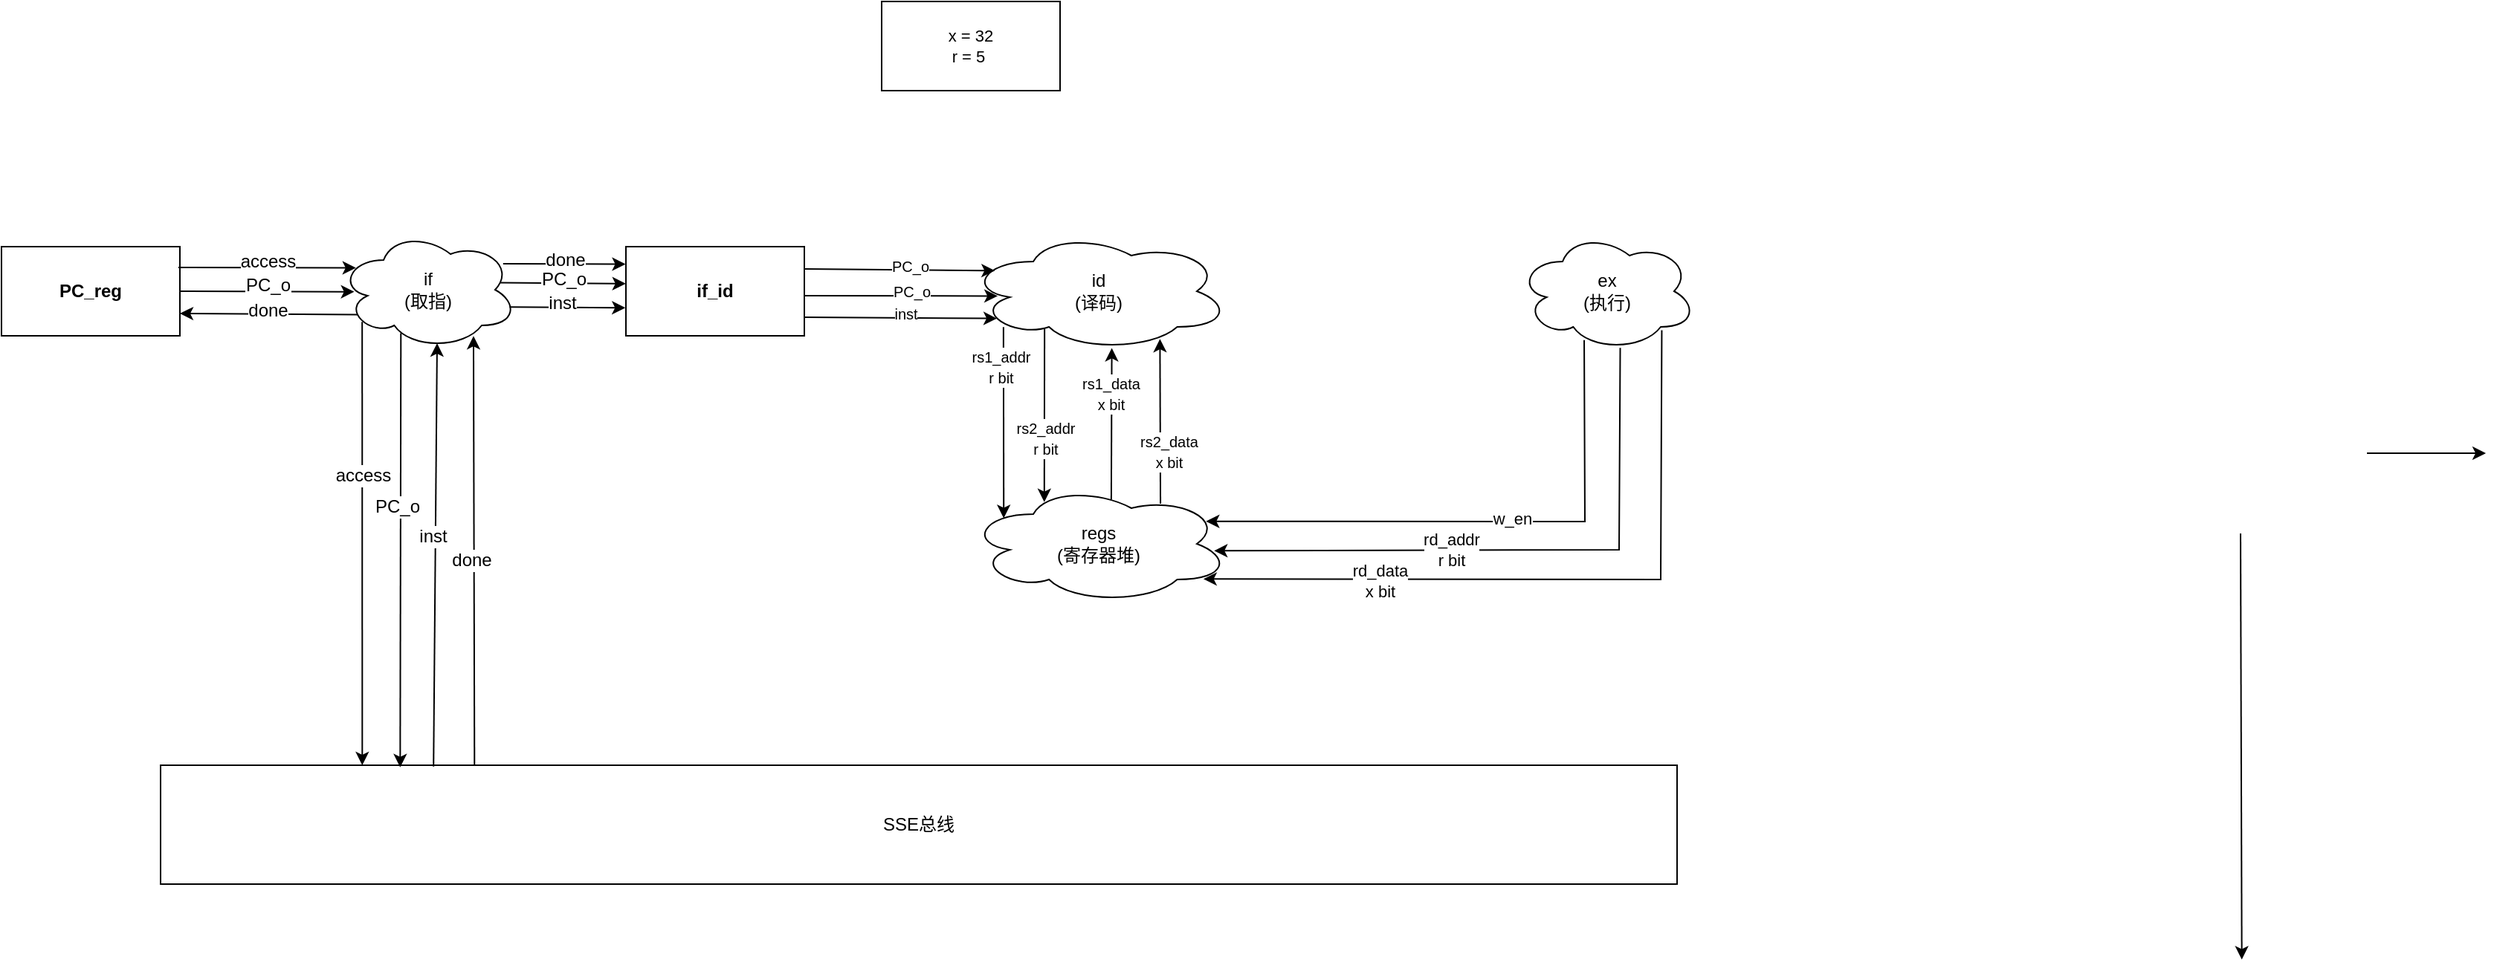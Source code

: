 <mxfile version="20.8.16" type="device"><diagram name="Page-1" id="Vu48weRd4er6bwuFKjnj"><mxGraphModel dx="1887" dy="992" grid="1" gridSize="1" guides="1" tooltips="1" connect="1" arrows="1" fold="1" page="1" pageScale="1" pageWidth="4681" pageHeight="3300" math="0" shadow="0"><root><mxCell id="0"/><mxCell id="1" parent="0"/><mxCell id="12xX0Paju7wquLxPcKd4-2" value="SSE总线" style="rounded=0;whiteSpace=wrap;html=1;" parent="1" vertex="1"><mxGeometry x="528" y="805" width="1020" height="80" as="geometry"/></mxCell><mxCell id="LO4XaE34HCVlO0pMyur--1" value="&lt;b&gt;PC_reg&lt;/b&gt;" style="rounded=0;whiteSpace=wrap;html=1;" parent="1" vertex="1"><mxGeometry x="421" y="456" width="120" height="60" as="geometry"/></mxCell><mxCell id="LO4XaE34HCVlO0pMyur--5" value="" style="endArrow=classic;html=1;rounded=0;entryX=0.91;entryY=0.311;entryDx=0;entryDy=0;fontFamily=Helvetica;exitX=0.371;exitY=0.911;exitDx=0;exitDy=0;entryPerimeter=0;exitPerimeter=0;" parent="1" source="LO4XaE34HCVlO0pMyur--17" target="LO4XaE34HCVlO0pMyur--15" edge="1"><mxGeometry width="50" height="50" relative="1" as="geometry"><mxPoint x="1486" y="530" as="sourcePoint"/><mxPoint x="1351.0" y="641" as="targetPoint"/><Array as="points"><mxPoint x="1486" y="641"/></Array></mxGeometry></mxCell><mxCell id="LO4XaE34HCVlO0pMyur--9" value="&lt;font style=&quot;font-size: 11px;&quot;&gt;w_en&lt;/font&gt;" style="edgeLabel;html=1;align=center;verticalAlign=middle;resizable=0;points=[];fontFamily=Helvetica;" parent="LO4XaE34HCVlO0pMyur--5" vertex="1" connectable="0"><mxGeometry x="-0.242" y="1" relative="1" as="geometry"><mxPoint x="-28" y="-3" as="offset"/></mxGeometry></mxCell><mxCell id="LO4XaE34HCVlO0pMyur--10" value="" style="endArrow=classic;html=1;rounded=0;fontFamily=Helvetica;exitX=0.573;exitY=0.976;exitDx=0;exitDy=0;exitPerimeter=0;entryX=0.941;entryY=0.558;entryDx=0;entryDy=0;entryPerimeter=0;" parent="1" source="LO4XaE34HCVlO0pMyur--17" target="LO4XaE34HCVlO0pMyur--15" edge="1"><mxGeometry width="50" height="50" relative="1" as="geometry"><mxPoint x="1509.28" y="530.18" as="sourcePoint"/><mxPoint x="1341" y="660" as="targetPoint"/><Array as="points"><mxPoint x="1509" y="660"/></Array></mxGeometry></mxCell><mxCell id="LO4XaE34HCVlO0pMyur--11" value="rd_addr&lt;br&gt;r bit" style="edgeLabel;html=1;align=center;verticalAlign=middle;resizable=0;points=[];fontFamily=Helvetica;" parent="LO4XaE34HCVlO0pMyur--10" vertex="1" connectable="0"><mxGeometry x="-0.242" y="1" relative="1" as="geometry"><mxPoint x="-95" y="-1" as="offset"/></mxGeometry></mxCell><mxCell id="LO4XaE34HCVlO0pMyur--12" value="" style="endArrow=classic;html=1;rounded=0;entryX=0.9;entryY=0.796;entryDx=0;entryDy=0;fontFamily=Helvetica;entryPerimeter=0;exitX=0.806;exitY=0.828;exitDx=0;exitDy=0;exitPerimeter=0;" parent="1" source="LO4XaE34HCVlO0pMyur--17" target="LO4XaE34HCVlO0pMyur--15" edge="1"><mxGeometry width="50" height="50" relative="1" as="geometry"><mxPoint x="1538.2" y="530.18" as="sourcePoint"/><mxPoint x="1350.04" y="679.28" as="targetPoint"/><Array as="points"><mxPoint x="1537" y="680"/></Array></mxGeometry></mxCell><mxCell id="LO4XaE34HCVlO0pMyur--13" value="rd_data&lt;br&gt;x bit" style="edgeLabel;html=1;align=center;verticalAlign=middle;resizable=0;points=[];fontFamily=Helvetica;" parent="LO4XaE34HCVlO0pMyur--12" vertex="1" connectable="0"><mxGeometry x="-0.242" y="1" relative="1" as="geometry"><mxPoint x="-177" as="offset"/></mxGeometry></mxCell><mxCell id="LO4XaE34HCVlO0pMyur--15" value="regs&lt;br&gt;(寄存器堆)" style="ellipse;shape=cloud;whiteSpace=wrap;html=1;fontFamily=Helvetica;" parent="1" vertex="1"><mxGeometry x="1071" y="616" width="176" height="80" as="geometry"/></mxCell><mxCell id="LO4XaE34HCVlO0pMyur--16" value="id&lt;br&gt;(译码)" style="ellipse;shape=cloud;whiteSpace=wrap;html=1;fontFamily=Helvetica;" parent="1" vertex="1"><mxGeometry x="1071" y="446" width="176" height="80" as="geometry"/></mxCell><mxCell id="LO4XaE34HCVlO0pMyur--17" value="ex&lt;br&gt;(执行)" style="ellipse;shape=cloud;whiteSpace=wrap;html=1;fontFamily=Helvetica;" parent="1" vertex="1"><mxGeometry x="1441" y="446" width="120" height="80" as="geometry"/></mxCell><mxCell id="LO4XaE34HCVlO0pMyur--22" value="" style="endArrow=classic;html=1;rounded=0;fontFamily=Helvetica;entryX=0.137;entryY=0.284;entryDx=0;entryDy=0;entryPerimeter=0;exitX=0.136;exitY=0.801;exitDx=0;exitDy=0;exitPerimeter=0;" parent="1" source="LO4XaE34HCVlO0pMyur--16" target="LO4XaE34HCVlO0pMyur--15" edge="1"><mxGeometry width="50" height="50" relative="1" as="geometry"><mxPoint x="1085" y="509" as="sourcePoint"/><mxPoint x="1085.48" y="639.68" as="targetPoint"/></mxGeometry></mxCell><mxCell id="LO4XaE34HCVlO0pMyur--23" value="&lt;font style=&quot;font-size: 10px;&quot;&gt;rs1_addr&lt;br&gt;r&amp;nbsp;bit&lt;br&gt;&lt;/font&gt;" style="edgeLabel;html=1;align=center;verticalAlign=middle;resizable=0;points=[];fontFamily=Helvetica;" parent="LO4XaE34HCVlO0pMyur--22" vertex="1" connectable="0"><mxGeometry x="-0.207" relative="1" as="geometry"><mxPoint x="-2" y="-24" as="offset"/></mxGeometry></mxCell><mxCell id="LO4XaE34HCVlO0pMyur--24" value="" style="endArrow=classic;html=1;rounded=0;fontFamily=Helvetica;exitX=0.293;exitY=0.818;exitDx=0;exitDy=0;exitPerimeter=0;entryX=0.292;entryY=0.148;entryDx=0;entryDy=0;entryPerimeter=0;" parent="1" source="LO4XaE34HCVlO0pMyur--16" target="LO4XaE34HCVlO0pMyur--15" edge="1"><mxGeometry width="50" height="50" relative="1" as="geometry"><mxPoint x="1103" y="526" as="sourcePoint"/><mxPoint x="1103" y="622" as="targetPoint"/></mxGeometry></mxCell><mxCell id="LO4XaE34HCVlO0pMyur--25" value="&lt;font size=&quot;1&quot; style=&quot;&quot;&gt;rs2_addr&lt;br&gt;r bit&lt;br&gt;&lt;/font&gt;" style="edgeLabel;html=1;align=center;verticalAlign=middle;resizable=0;points=[];fontFamily=Helvetica;" parent="LO4XaE34HCVlO0pMyur--24" vertex="1" connectable="0"><mxGeometry x="-0.207" relative="1" as="geometry"><mxPoint y="27" as="offset"/></mxGeometry></mxCell><mxCell id="LO4XaE34HCVlO0pMyur--26" value="" style="endArrow=classic;html=1;rounded=0;fontFamily=Helvetica;entryX=0.55;entryY=0.978;entryDx=0;entryDy=0;entryPerimeter=0;exitX=0.548;exitY=0.127;exitDx=0;exitDy=0;exitPerimeter=0;" parent="1" source="LO4XaE34HCVlO0pMyur--15" target="LO4XaE34HCVlO0pMyur--16" edge="1"><mxGeometry width="50" height="50" relative="1" as="geometry"><mxPoint x="1167" y="536" as="sourcePoint"/><mxPoint x="1167" y="616" as="targetPoint"/></mxGeometry></mxCell><mxCell id="LO4XaE34HCVlO0pMyur--27" value="&lt;font style=&quot;font-size: 10px;&quot;&gt;&lt;span style=&quot;&quot;&gt;rs1_data&lt;br&gt;x bit&lt;br&gt;&lt;/span&gt;&lt;/font&gt;" style="edgeLabel;html=1;align=center;verticalAlign=middle;resizable=0;points=[];fontFamily=Helvetica;" parent="LO4XaE34HCVlO0pMyur--26" vertex="1" connectable="0"><mxGeometry x="-0.207" relative="1" as="geometry"><mxPoint x="-1" y="-31" as="offset"/></mxGeometry></mxCell><mxCell id="LO4XaE34HCVlO0pMyur--28" value="" style="endArrow=classic;html=1;rounded=0;fontFamily=Helvetica;exitX=0.736;exitY=0.163;exitDx=0;exitDy=0;exitPerimeter=0;entryX=0.734;entryY=0.901;entryDx=0;entryDy=0;entryPerimeter=0;" parent="1" source="LO4XaE34HCVlO0pMyur--15" target="LO4XaE34HCVlO0pMyur--16" edge="1"><mxGeometry width="50" height="50" relative="1" as="geometry"><mxPoint x="1215" y="520" as="sourcePoint"/><mxPoint x="1215" y="616" as="targetPoint"/></mxGeometry></mxCell><mxCell id="LO4XaE34HCVlO0pMyur--29" value="&lt;font style=&quot;font-size: 10px;&quot;&gt;&lt;span style=&quot;&quot;&gt;rs2_data&lt;br&gt;x bit&lt;br&gt;&lt;/span&gt;&lt;/font&gt;" style="edgeLabel;html=1;align=center;verticalAlign=middle;resizable=0;points=[];fontFamily=Helvetica;" parent="LO4XaE34HCVlO0pMyur--28" vertex="1" connectable="0"><mxGeometry x="-0.207" relative="1" as="geometry"><mxPoint x="5" y="9" as="offset"/></mxGeometry></mxCell><mxCell id="LO4XaE34HCVlO0pMyur--30" value="&lt;font style=&quot;font-size: 12px;&quot;&gt;&lt;b&gt;if_id&lt;/b&gt;&lt;/font&gt;" style="rounded=0;whiteSpace=wrap;html=1;fontFamily=Helvetica;fontSize=5;" parent="1" vertex="1"><mxGeometry x="841" y="456" width="120" height="60" as="geometry"/></mxCell><mxCell id="LO4XaE34HCVlO0pMyur--31" value="if&lt;br&gt;(取指)" style="ellipse;shape=cloud;whiteSpace=wrap;html=1;fontFamily=Helvetica;fontSize=12;" parent="1" vertex="1"><mxGeometry x="648" y="445" width="120" height="80" as="geometry"/></mxCell><mxCell id="LO4XaE34HCVlO0pMyur--33" value="" style="endArrow=classic;html=1;rounded=0;fontFamily=Helvetica;fontSize=12;exitX=0.068;exitY=0.991;exitDx=0;exitDy=0;exitPerimeter=0;entryX=0.3;entryY=-0.035;entryDx=0;entryDy=0;entryPerimeter=0;" parent="1" edge="1"><mxGeometry width="50" height="50" relative="1" as="geometry"><mxPoint x="1927" y="649.0" as="sourcePoint"/><mxPoint x="1927.84" y="935.74" as="targetPoint"/></mxGeometry></mxCell><mxCell id="LO4XaE34HCVlO0pMyur--34" value="" style="endArrow=classic;html=1;rounded=0;fontFamily=Helvetica;fontSize=12;exitX=0.13;exitY=0.77;exitDx=0;exitDy=0;exitPerimeter=0;entryX=0.133;entryY=0;entryDx=0;entryDy=0;entryPerimeter=0;" parent="1" source="LO4XaE34HCVlO0pMyur--31" target="12xX0Paju7wquLxPcKd4-2" edge="1"><mxGeometry width="50" height="50" relative="1" as="geometry"><mxPoint x="864" y="683" as="sourcePoint"/><mxPoint x="914" y="633" as="targetPoint"/></mxGeometry></mxCell><mxCell id="LO4XaE34HCVlO0pMyur--35" value="access" style="edgeLabel;html=1;align=center;verticalAlign=middle;resizable=0;points=[];fontSize=12;fontFamily=Helvetica;" parent="LO4XaE34HCVlO0pMyur--34" vertex="1" connectable="0"><mxGeometry x="-0.119" relative="1" as="geometry"><mxPoint y="-28" as="offset"/></mxGeometry></mxCell><mxCell id="LO4XaE34HCVlO0pMyur--36" value="" style="endArrow=classic;html=1;rounded=0;fontFamily=Helvetica;fontSize=12;exitX=0.347;exitY=0.866;exitDx=0;exitDy=0;exitPerimeter=0;entryX=0.158;entryY=0.017;entryDx=0;entryDy=0;entryPerimeter=0;" parent="1" source="LO4XaE34HCVlO0pMyur--31" target="12xX0Paju7wquLxPcKd4-2" edge="1"><mxGeometry width="50" height="50" relative="1" as="geometry"><mxPoint x="690.0" y="525" as="sourcePoint"/><mxPoint x="690.06" y="823.4" as="targetPoint"/></mxGeometry></mxCell><mxCell id="LO4XaE34HCVlO0pMyur--37" value="PC_o" style="edgeLabel;html=1;align=center;verticalAlign=middle;resizable=0;points=[];fontSize=12;fontFamily=Helvetica;" parent="LO4XaE34HCVlO0pMyur--36" vertex="1" connectable="0"><mxGeometry x="-0.119" relative="1" as="geometry"><mxPoint x="-3" y="-12" as="offset"/></mxGeometry></mxCell><mxCell id="LO4XaE34HCVlO0pMyur--38" value="" style="endArrow=classic;html=1;rounded=0;fontFamily=Helvetica;fontSize=12;exitX=0.18;exitY=0.011;exitDx=0;exitDy=0;exitPerimeter=0;entryX=0.55;entryY=0.95;entryDx=0;entryDy=0;entryPerimeter=0;" parent="1" source="12xX0Paju7wquLxPcKd4-2" target="LO4XaE34HCVlO0pMyur--31" edge="1"><mxGeometry width="50" height="50" relative="1" as="geometry"><mxPoint x="830.0" y="525" as="sourcePoint"/><mxPoint x="830.06" y="823.4" as="targetPoint"/></mxGeometry></mxCell><mxCell id="LO4XaE34HCVlO0pMyur--39" value="inst" style="edgeLabel;html=1;align=center;verticalAlign=middle;resizable=0;points=[];fontSize=12;fontFamily=Helvetica;" parent="LO4XaE34HCVlO0pMyur--38" vertex="1" connectable="0"><mxGeometry x="-0.119" relative="1" as="geometry"><mxPoint x="-2" y="-30" as="offset"/></mxGeometry></mxCell><mxCell id="LO4XaE34HCVlO0pMyur--40" value="" style="endArrow=classic;html=1;rounded=0;fontFamily=Helvetica;fontSize=12;exitX=0.207;exitY=0;exitDx=0;exitDy=0;exitPerimeter=0;entryX=0.754;entryY=0.889;entryDx=0;entryDy=0;entryPerimeter=0;" parent="1" source="12xX0Paju7wquLxPcKd4-2" target="LO4XaE34HCVlO0pMyur--31" edge="1"><mxGeometry width="50" height="50" relative="1" as="geometry"><mxPoint x="780.0" y="815.88" as="sourcePoint"/><mxPoint x="782.4" y="531.0" as="targetPoint"/></mxGeometry></mxCell><mxCell id="LO4XaE34HCVlO0pMyur--41" value="done" style="edgeLabel;html=1;align=center;verticalAlign=middle;resizable=0;points=[];fontSize=12;fontFamily=Helvetica;" parent="LO4XaE34HCVlO0pMyur--40" vertex="1" connectable="0"><mxGeometry x="-0.119" relative="1" as="geometry"><mxPoint x="-2" y="-11" as="offset"/></mxGeometry></mxCell><mxCell id="LO4XaE34HCVlO0pMyur--42" value="" style="endArrow=classic;html=1;rounded=0;fontFamily=Helvetica;fontSize=12;entryX=0.095;entryY=0.316;entryDx=0;entryDy=0;entryPerimeter=0;fontStyle=0" parent="1" target="LO4XaE34HCVlO0pMyur--31" edge="1"><mxGeometry width="50" height="50" relative="1" as="geometry"><mxPoint x="540" y="470" as="sourcePoint"/><mxPoint x="630" y="470" as="targetPoint"/></mxGeometry></mxCell><mxCell id="LO4XaE34HCVlO0pMyur--44" value="&lt;font size=&quot;1&quot; style=&quot;&quot;&gt;&lt;span style=&quot;font-size: 12px;&quot;&gt;access&lt;/span&gt;&lt;/font&gt;" style="edgeLabel;html=1;align=center;verticalAlign=middle;resizable=0;points=[];fontSize=12;fontFamily=Helvetica;" parent="LO4XaE34HCVlO0pMyur--42" vertex="1" connectable="0"><mxGeometry x="0.27" y="-2" relative="1" as="geometry"><mxPoint x="-16" y="-6" as="offset"/></mxGeometry></mxCell><mxCell id="LO4XaE34HCVlO0pMyur--43" value="" style="endArrow=classic;html=1;rounded=0;fontFamily=Helvetica;fontSize=12;" parent="1" edge="1"><mxGeometry width="50" height="50" relative="1" as="geometry"><mxPoint x="2012" y="595" as="sourcePoint"/><mxPoint x="2092" y="595" as="targetPoint"/></mxGeometry></mxCell><mxCell id="LO4XaE34HCVlO0pMyur--45" value="" style="endArrow=classic;html=1;rounded=0;fontFamily=Helvetica;fontSize=12;entryX=0.086;entryY=0.517;entryDx=0;entryDy=0;entryPerimeter=0;exitX=1;exitY=0.5;exitDx=0;exitDy=0;" parent="1" source="LO4XaE34HCVlO0pMyur--1" target="LO4XaE34HCVlO0pMyur--31" edge="1"><mxGeometry width="50" height="50" relative="1" as="geometry"><mxPoint x="550" y="500.0" as="sourcePoint"/><mxPoint x="669.4" y="500.28" as="targetPoint"/></mxGeometry></mxCell><mxCell id="LO4XaE34HCVlO0pMyur--46" value="&lt;font style=&quot;font-size: 12px;&quot;&gt;PC_o&lt;/font&gt;" style="edgeLabel;html=1;align=center;verticalAlign=middle;resizable=0;points=[];fontSize=12;fontFamily=Helvetica;" parent="LO4XaE34HCVlO0pMyur--45" vertex="1" connectable="0"><mxGeometry x="0.27" y="-2" relative="1" as="geometry"><mxPoint x="-16" y="-6" as="offset"/></mxGeometry></mxCell><mxCell id="LO4XaE34HCVlO0pMyur--47" value="" style="endArrow=classic;html=1;rounded=0;fontFamily=Helvetica;fontSize=12;entryX=1;entryY=0.75;entryDx=0;entryDy=0;exitX=0.104;exitY=0.709;exitDx=0;exitDy=0;exitPerimeter=0;" parent="1" source="LO4XaE34HCVlO0pMyur--31" target="LO4XaE34HCVlO0pMyur--1" edge="1"><mxGeometry width="50" height="50" relative="1" as="geometry"><mxPoint x="550" y="550.0" as="sourcePoint"/><mxPoint x="669.4" y="550.28" as="targetPoint"/></mxGeometry></mxCell><mxCell id="LO4XaE34HCVlO0pMyur--48" value="&lt;font style=&quot;font-size: 12px;&quot;&gt;done&lt;/font&gt;" style="edgeLabel;html=1;align=center;verticalAlign=middle;resizable=0;points=[];fontSize=12;fontFamily=Helvetica;" parent="LO4XaE34HCVlO0pMyur--47" vertex="1" connectable="0"><mxGeometry x="0.27" y="-2" relative="1" as="geometry"><mxPoint x="15" y="-1" as="offset"/></mxGeometry></mxCell><mxCell id="LO4XaE34HCVlO0pMyur--49" value="" style="endArrow=classic;html=1;rounded=0;fontFamily=Helvetica;fontSize=12;exitX=0.92;exitY=0.281;exitDx=0;exitDy=0;exitPerimeter=0;entryX=-0.002;entryY=0.196;entryDx=0;entryDy=0;entryPerimeter=0;" parent="1" source="LO4XaE34HCVlO0pMyur--31" target="LO4XaE34HCVlO0pMyur--30" edge="1"><mxGeometry width="50" height="50" relative="1" as="geometry"><mxPoint x="811.48" y="375.72" as="sourcePoint"/><mxPoint x="848" y="467" as="targetPoint"/></mxGeometry></mxCell><mxCell id="LO4XaE34HCVlO0pMyur--50" value="&lt;font style=&quot;font-size: 12px;&quot;&gt;done&lt;/font&gt;" style="edgeLabel;html=1;align=center;verticalAlign=middle;resizable=0;points=[];fontSize=12;fontFamily=Helvetica;" parent="LO4XaE34HCVlO0pMyur--49" vertex="1" connectable="0"><mxGeometry x="0.27" y="-2" relative="1" as="geometry"><mxPoint x="-11" y="-5" as="offset"/></mxGeometry></mxCell><mxCell id="LO4XaE34HCVlO0pMyur--53" value="" style="endArrow=classic;html=1;rounded=0;fontFamily=Helvetica;fontSize=12;exitX=0.901;exitY=0.44;exitDx=0;exitDy=0;exitPerimeter=0;entryX=-0.001;entryY=0.415;entryDx=0;entryDy=0;entryPerimeter=0;" parent="1" source="LO4XaE34HCVlO0pMyur--31" target="LO4XaE34HCVlO0pMyur--30" edge="1"><mxGeometry width="50" height="50" relative="1" as="geometry"><mxPoint x="758.64" y="484" as="sourcePoint"/><mxPoint x="850.0" y="484.28" as="targetPoint"/></mxGeometry></mxCell><mxCell id="LO4XaE34HCVlO0pMyur--54" value="&lt;font style=&quot;font-size: 12px;&quot;&gt;PC_o&lt;/font&gt;" style="edgeLabel;html=1;align=center;verticalAlign=middle;resizable=0;points=[];fontSize=12;fontFamily=Helvetica;" parent="LO4XaE34HCVlO0pMyur--53" vertex="1" connectable="0"><mxGeometry x="0.27" y="-2" relative="1" as="geometry"><mxPoint x="-11" y="-5" as="offset"/></mxGeometry></mxCell><mxCell id="LO4XaE34HCVlO0pMyur--55" value="" style="endArrow=classic;html=1;rounded=0;fontFamily=Helvetica;fontSize=12;exitX=0.956;exitY=0.646;exitDx=0;exitDy=0;exitPerimeter=0;entryX=-0.003;entryY=0.686;entryDx=0;entryDy=0;entryPerimeter=0;" parent="1" source="LO4XaE34HCVlO0pMyur--31" target="LO4XaE34HCVlO0pMyur--30" edge="1"><mxGeometry width="50" height="50" relative="1" as="geometry"><mxPoint x="757" y="512" as="sourcePoint"/><mxPoint x="848.36" y="512.28" as="targetPoint"/></mxGeometry></mxCell><mxCell id="LO4XaE34HCVlO0pMyur--56" value="&lt;font style=&quot;font-size: 12px;&quot;&gt;inst&lt;/font&gt;" style="edgeLabel;html=1;align=center;verticalAlign=middle;resizable=0;points=[];fontSize=12;fontFamily=Helvetica;" parent="LO4XaE34HCVlO0pMyur--55" vertex="1" connectable="0"><mxGeometry x="0.27" y="-2" relative="1" as="geometry"><mxPoint x="-14" y="-5" as="offset"/></mxGeometry></mxCell><mxCell id="LO4XaE34HCVlO0pMyur--58" value="" style="endArrow=classic;html=1;rounded=0;fontFamily=Helvetica;fontSize=12;exitX=1;exitY=0.25;exitDx=0;exitDy=0;entryX=0.103;entryY=0.327;entryDx=0;entryDy=0;entryPerimeter=0;" parent="1" source="LO4XaE34HCVlO0pMyur--30" target="LO4XaE34HCVlO0pMyur--16" edge="1"><mxGeometry width="50" height="50" relative="1" as="geometry"><mxPoint x="966.0" y="470.0" as="sourcePoint"/><mxPoint x="1050.76" y="470.7" as="targetPoint"/></mxGeometry></mxCell><mxCell id="LO4XaE34HCVlO0pMyur--59" value="&lt;font style=&quot;font-size: 10px;&quot;&gt;PC_o&lt;/font&gt;" style="edgeLabel;html=1;align=center;verticalAlign=middle;resizable=0;points=[];fontSize=12;fontFamily=Helvetica;" parent="LO4XaE34HCVlO0pMyur--58" vertex="1" connectable="0"><mxGeometry x="0.27" y="-2" relative="1" as="geometry"><mxPoint x="-11" y="-5" as="offset"/></mxGeometry></mxCell><mxCell id="LO4XaE34HCVlO0pMyur--60" value="" style="endArrow=classic;html=1;rounded=0;fontFamily=Helvetica;fontSize=12;exitX=1;exitY=0.55;exitDx=0;exitDy=0;entryX=0.114;entryY=0.54;entryDx=0;entryDy=0;entryPerimeter=0;exitPerimeter=0;" parent="1" source="LO4XaE34HCVlO0pMyur--30" target="LO4XaE34HCVlO0pMyur--16" edge="1"><mxGeometry width="50" height="50" relative="1" as="geometry"><mxPoint x="946.0" y="522.0" as="sourcePoint"/><mxPoint x="1030.76" y="522.7" as="targetPoint"/></mxGeometry></mxCell><mxCell id="LO4XaE34HCVlO0pMyur--61" value="&lt;font style=&quot;font-size: 10px;&quot;&gt;PC_o&lt;/font&gt;" style="edgeLabel;html=1;align=center;verticalAlign=middle;resizable=0;points=[];fontSize=12;fontFamily=Helvetica;" parent="LO4XaE34HCVlO0pMyur--60" vertex="1" connectable="0"><mxGeometry x="0.27" y="-2" relative="1" as="geometry"><mxPoint x="-11" y="-5" as="offset"/></mxGeometry></mxCell><mxCell id="LO4XaE34HCVlO0pMyur--62" value="" style="endArrow=classic;html=1;rounded=0;fontFamily=Helvetica;fontSize=12;exitX=1.002;exitY=0.791;exitDx=0;exitDy=0;exitPerimeter=0;entryX=0.111;entryY=0.729;entryDx=0;entryDy=0;entryPerimeter=0;" parent="1" source="LO4XaE34HCVlO0pMyur--30" target="LO4XaE34HCVlO0pMyur--16" edge="1"><mxGeometry width="50" height="50" relative="1" as="geometry"><mxPoint x="978" y="504" as="sourcePoint"/><mxPoint x="1055.92" y="504.48" as="targetPoint"/></mxGeometry></mxCell><mxCell id="LO4XaE34HCVlO0pMyur--63" value="&lt;font style=&quot;font-size: 10px;&quot;&gt;inst&lt;/font&gt;" style="edgeLabel;html=1;align=center;verticalAlign=middle;resizable=0;points=[];fontSize=12;fontFamily=Helvetica;" parent="LO4XaE34HCVlO0pMyur--62" vertex="1" connectable="0"><mxGeometry x="0.27" y="-2" relative="1" as="geometry"><mxPoint x="-14" y="-5" as="offset"/></mxGeometry></mxCell><mxCell id="v2wGP-DAsVYBFwDYIZOD-1" value="x = 32&lt;br&gt;r = 5&amp;nbsp;" style="rounded=0;whiteSpace=wrap;html=1;fontSize=11;" parent="1" vertex="1"><mxGeometry x="1013" y="291" width="120" height="60" as="geometry"/></mxCell></root></mxGraphModel></diagram></mxfile>